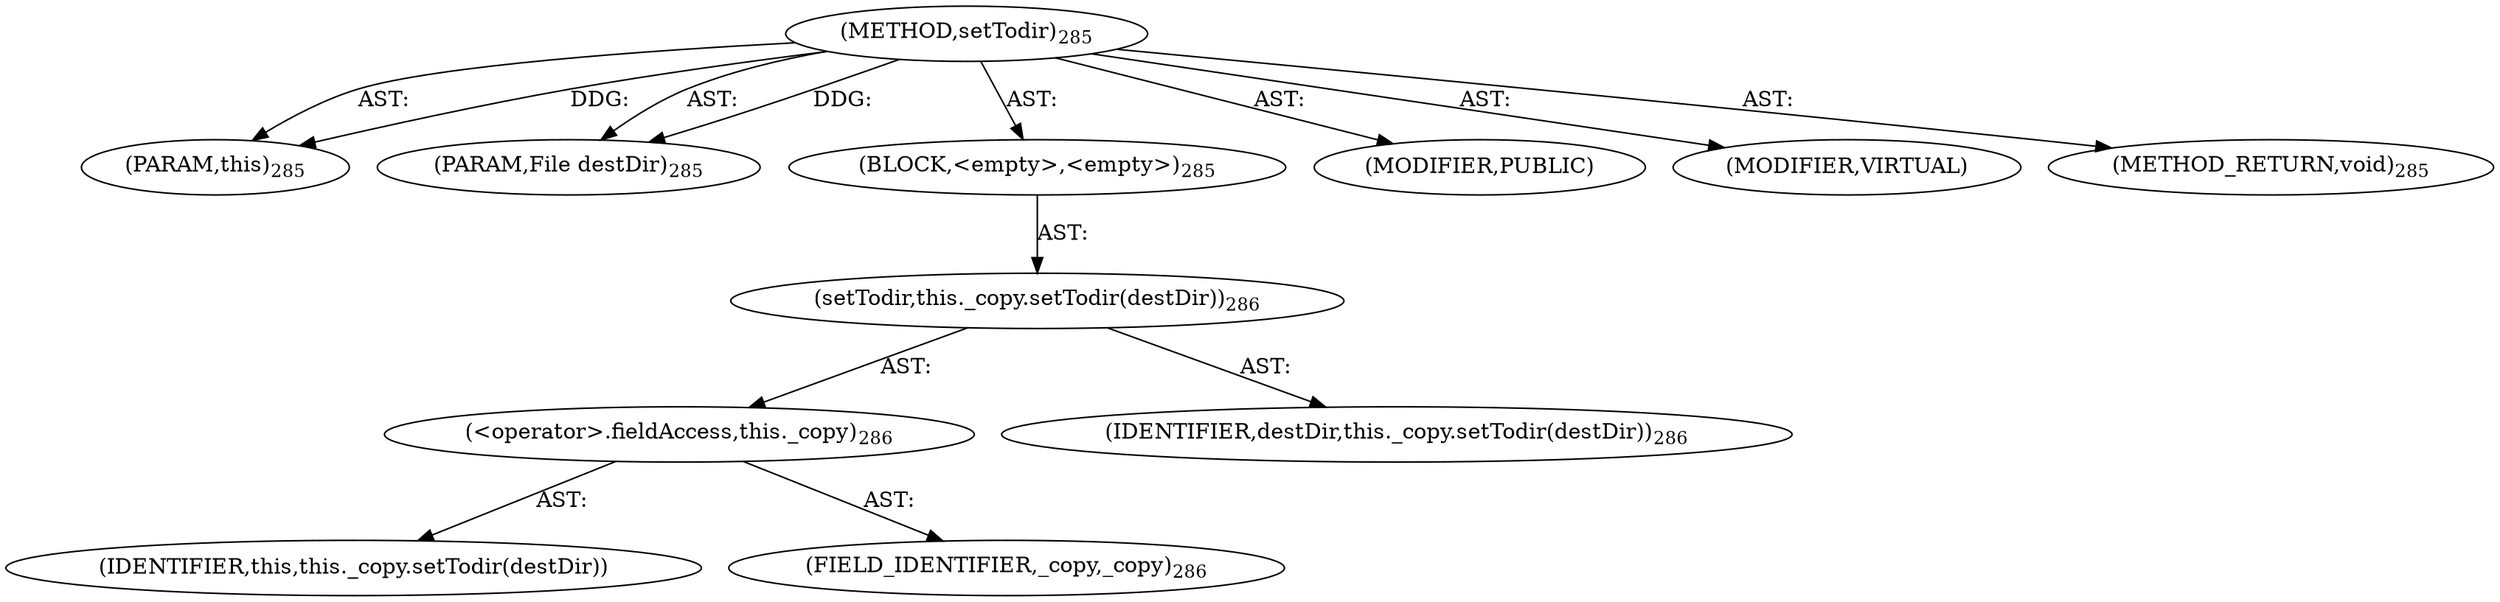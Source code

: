 digraph "setTodir" {  
"111669149702" [label = <(METHOD,setTodir)<SUB>285</SUB>> ]
"115964117007" [label = <(PARAM,this)<SUB>285</SUB>> ]
"115964117008" [label = <(PARAM,File destDir)<SUB>285</SUB>> ]
"25769803798" [label = <(BLOCK,&lt;empty&gt;,&lt;empty&gt;)<SUB>285</SUB>> ]
"30064771222" [label = <(setTodir,this._copy.setTodir(destDir))<SUB>286</SUB>> ]
"30064771223" [label = <(&lt;operator&gt;.fieldAccess,this._copy)<SUB>286</SUB>> ]
"68719476867" [label = <(IDENTIFIER,this,this._copy.setTodir(destDir))> ]
"55834574874" [label = <(FIELD_IDENTIFIER,_copy,_copy)<SUB>286</SUB>> ]
"68719476868" [label = <(IDENTIFIER,destDir,this._copy.setTodir(destDir))<SUB>286</SUB>> ]
"133143986189" [label = <(MODIFIER,PUBLIC)> ]
"133143986190" [label = <(MODIFIER,VIRTUAL)> ]
"128849018886" [label = <(METHOD_RETURN,void)<SUB>285</SUB>> ]
  "111669149702" -> "115964117007"  [ label = "AST: "] 
  "111669149702" -> "115964117008"  [ label = "AST: "] 
  "111669149702" -> "25769803798"  [ label = "AST: "] 
  "111669149702" -> "133143986189"  [ label = "AST: "] 
  "111669149702" -> "133143986190"  [ label = "AST: "] 
  "111669149702" -> "128849018886"  [ label = "AST: "] 
  "25769803798" -> "30064771222"  [ label = "AST: "] 
  "30064771222" -> "30064771223"  [ label = "AST: "] 
  "30064771222" -> "68719476868"  [ label = "AST: "] 
  "30064771223" -> "68719476867"  [ label = "AST: "] 
  "30064771223" -> "55834574874"  [ label = "AST: "] 
  "111669149702" -> "115964117007"  [ label = "DDG: "] 
  "111669149702" -> "115964117008"  [ label = "DDG: "] 
}
